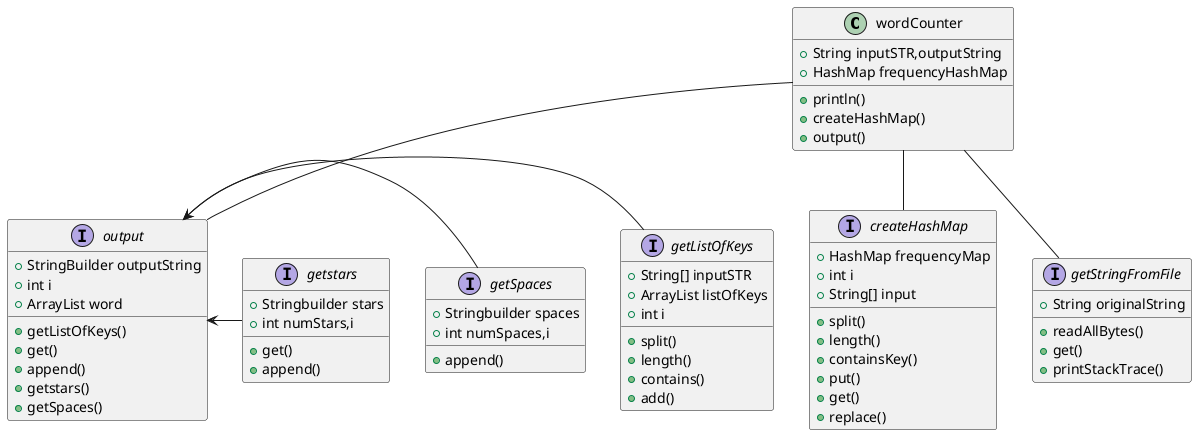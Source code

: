 @startuml


wordCounter--createHashMap
wordCounter--output
wordCounter--getStringFromFile
class wordCounter{
+String inputSTR,outputString
+println()
+createHashMap()
+HashMap frequencyHashMap
+output()
}
output<-getListOfKeys
output<-getSpaces
output<-getstars
interface output{
+StringBuilder outputString
+int i
+ArrayList word
+getListOfKeys()
+get()
+append()
+getstars()
+getSpaces()
}

interface getListOfKeys{
+String[] inputSTR
+split()
+ArrayList listOfKeys
+int i
+length()
+contains()
+add()
}

interface getstars{
+Stringbuilder stars
+int numStars,i
+get()
+append()
}

interface getSpaces{
+Stringbuilder spaces
+int numSpaces,i
+append()
}

interface getStringFromFile{
+String originalString
+readAllBytes()
+get()
+printStackTrace()
}

interface createHashMap{
+HashMap frequencyMap
+split()
+length()
+int i
+String[] input
+containsKey()
+put()
+get()
+replace()

}




@enduml